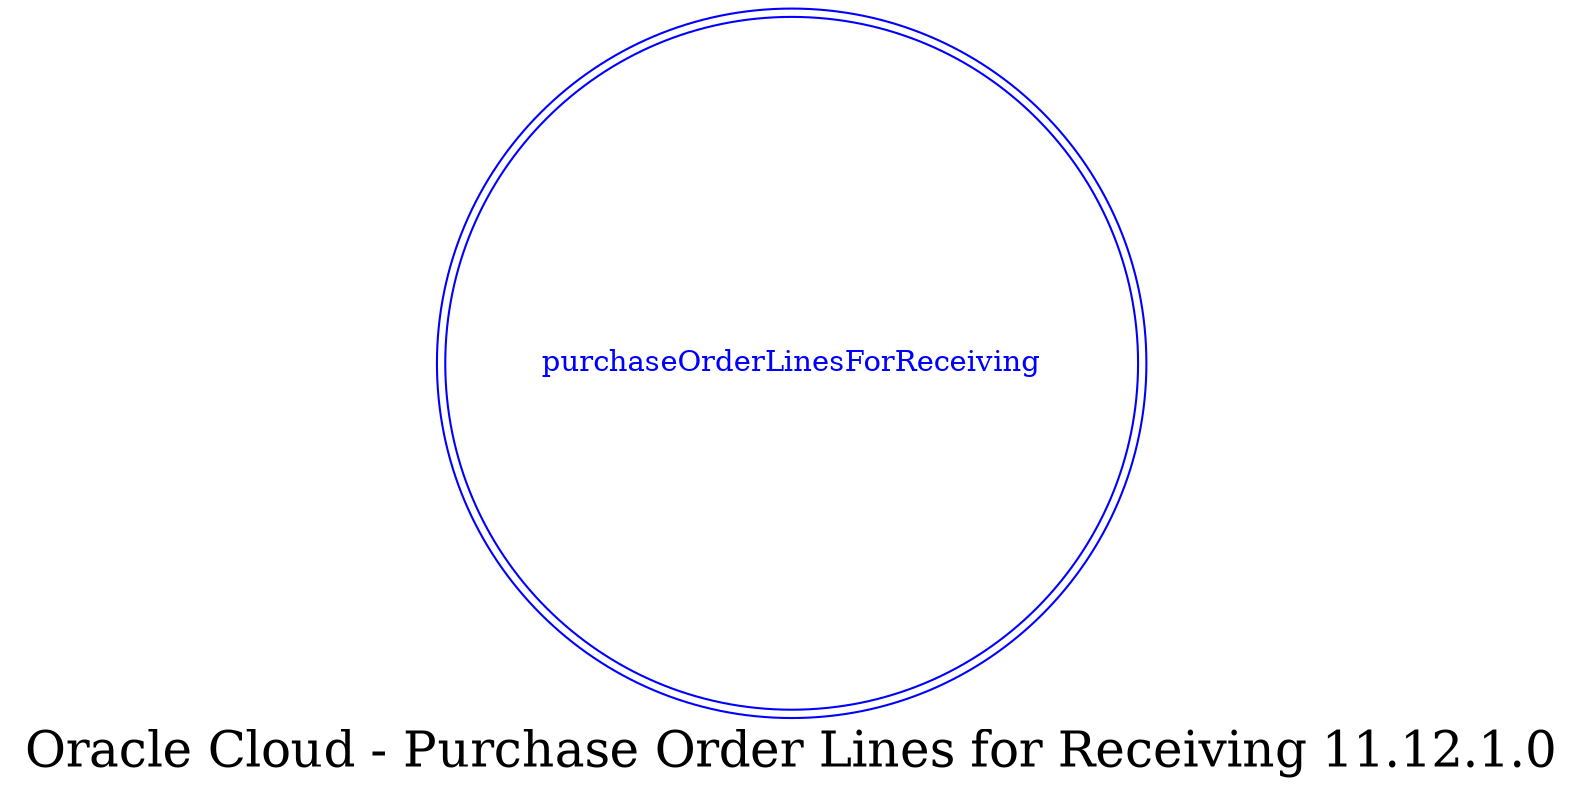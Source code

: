 digraph LexiconGraph {
graph[label="Oracle Cloud - Purchase Order Lines for Receiving 11.12.1.0", fontsize=24]
splines=true
"purchaseOrderLinesForReceiving" [color=blue, fontcolor=blue, shape=doublecircle]
}
